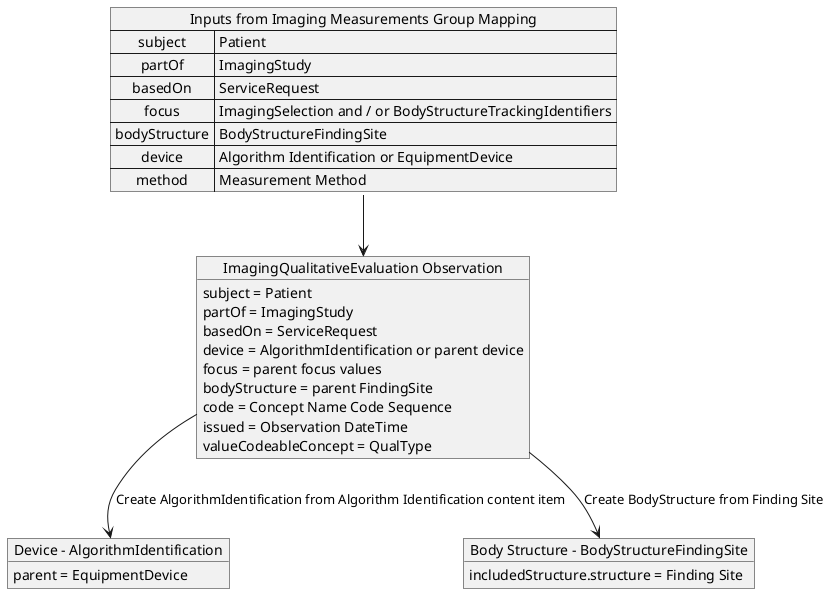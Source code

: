 @startuml imaging_qualitative_evaluation_mapping

map "Inputs from Imaging Measurements Group Mapping" as inputs {
   subject => Patient
   partOf => ImagingStudy
   basedOn => ServiceRequest
   focus => ImagingSelection and / or BodyStructureTrackingIdentifiers
   bodyStructure => BodyStructureFindingSite
   device => Algorithm Identification or EquipmentDevice
   method => Measurement Method
}

object "Device - AlgorithmIdentification" as AlgorithmIdentification {
    parent = EquipmentDevice
}

object "Body Structure - BodyStructureFindingSite" as BodyStructureFindingSite {
    includedStructure.structure = Finding Site
}

object "ImagingQualitativeEvaluation Observation" as imagingQualitativeEvaluation {
    subject = Patient
    partOf = ImagingStudy
    basedOn = ServiceRequest
    device = AlgorithmIdentification or parent device
    focus = parent focus values
    bodyStructure = parent FindingSite
    code = Concept Name Code Sequence
    issued = Observation DateTime
    valueCodeableConcept = QualType
}

imagingQualitativeEvaluation --> AlgorithmIdentification: Create AlgorithmIdentification from Algorithm Identification content item
imagingQualitativeEvaluation --> BodyStructureFindingSite: Create BodyStructure from Finding Site

inputs --> imagingQualitativeEvaluation


@enduml